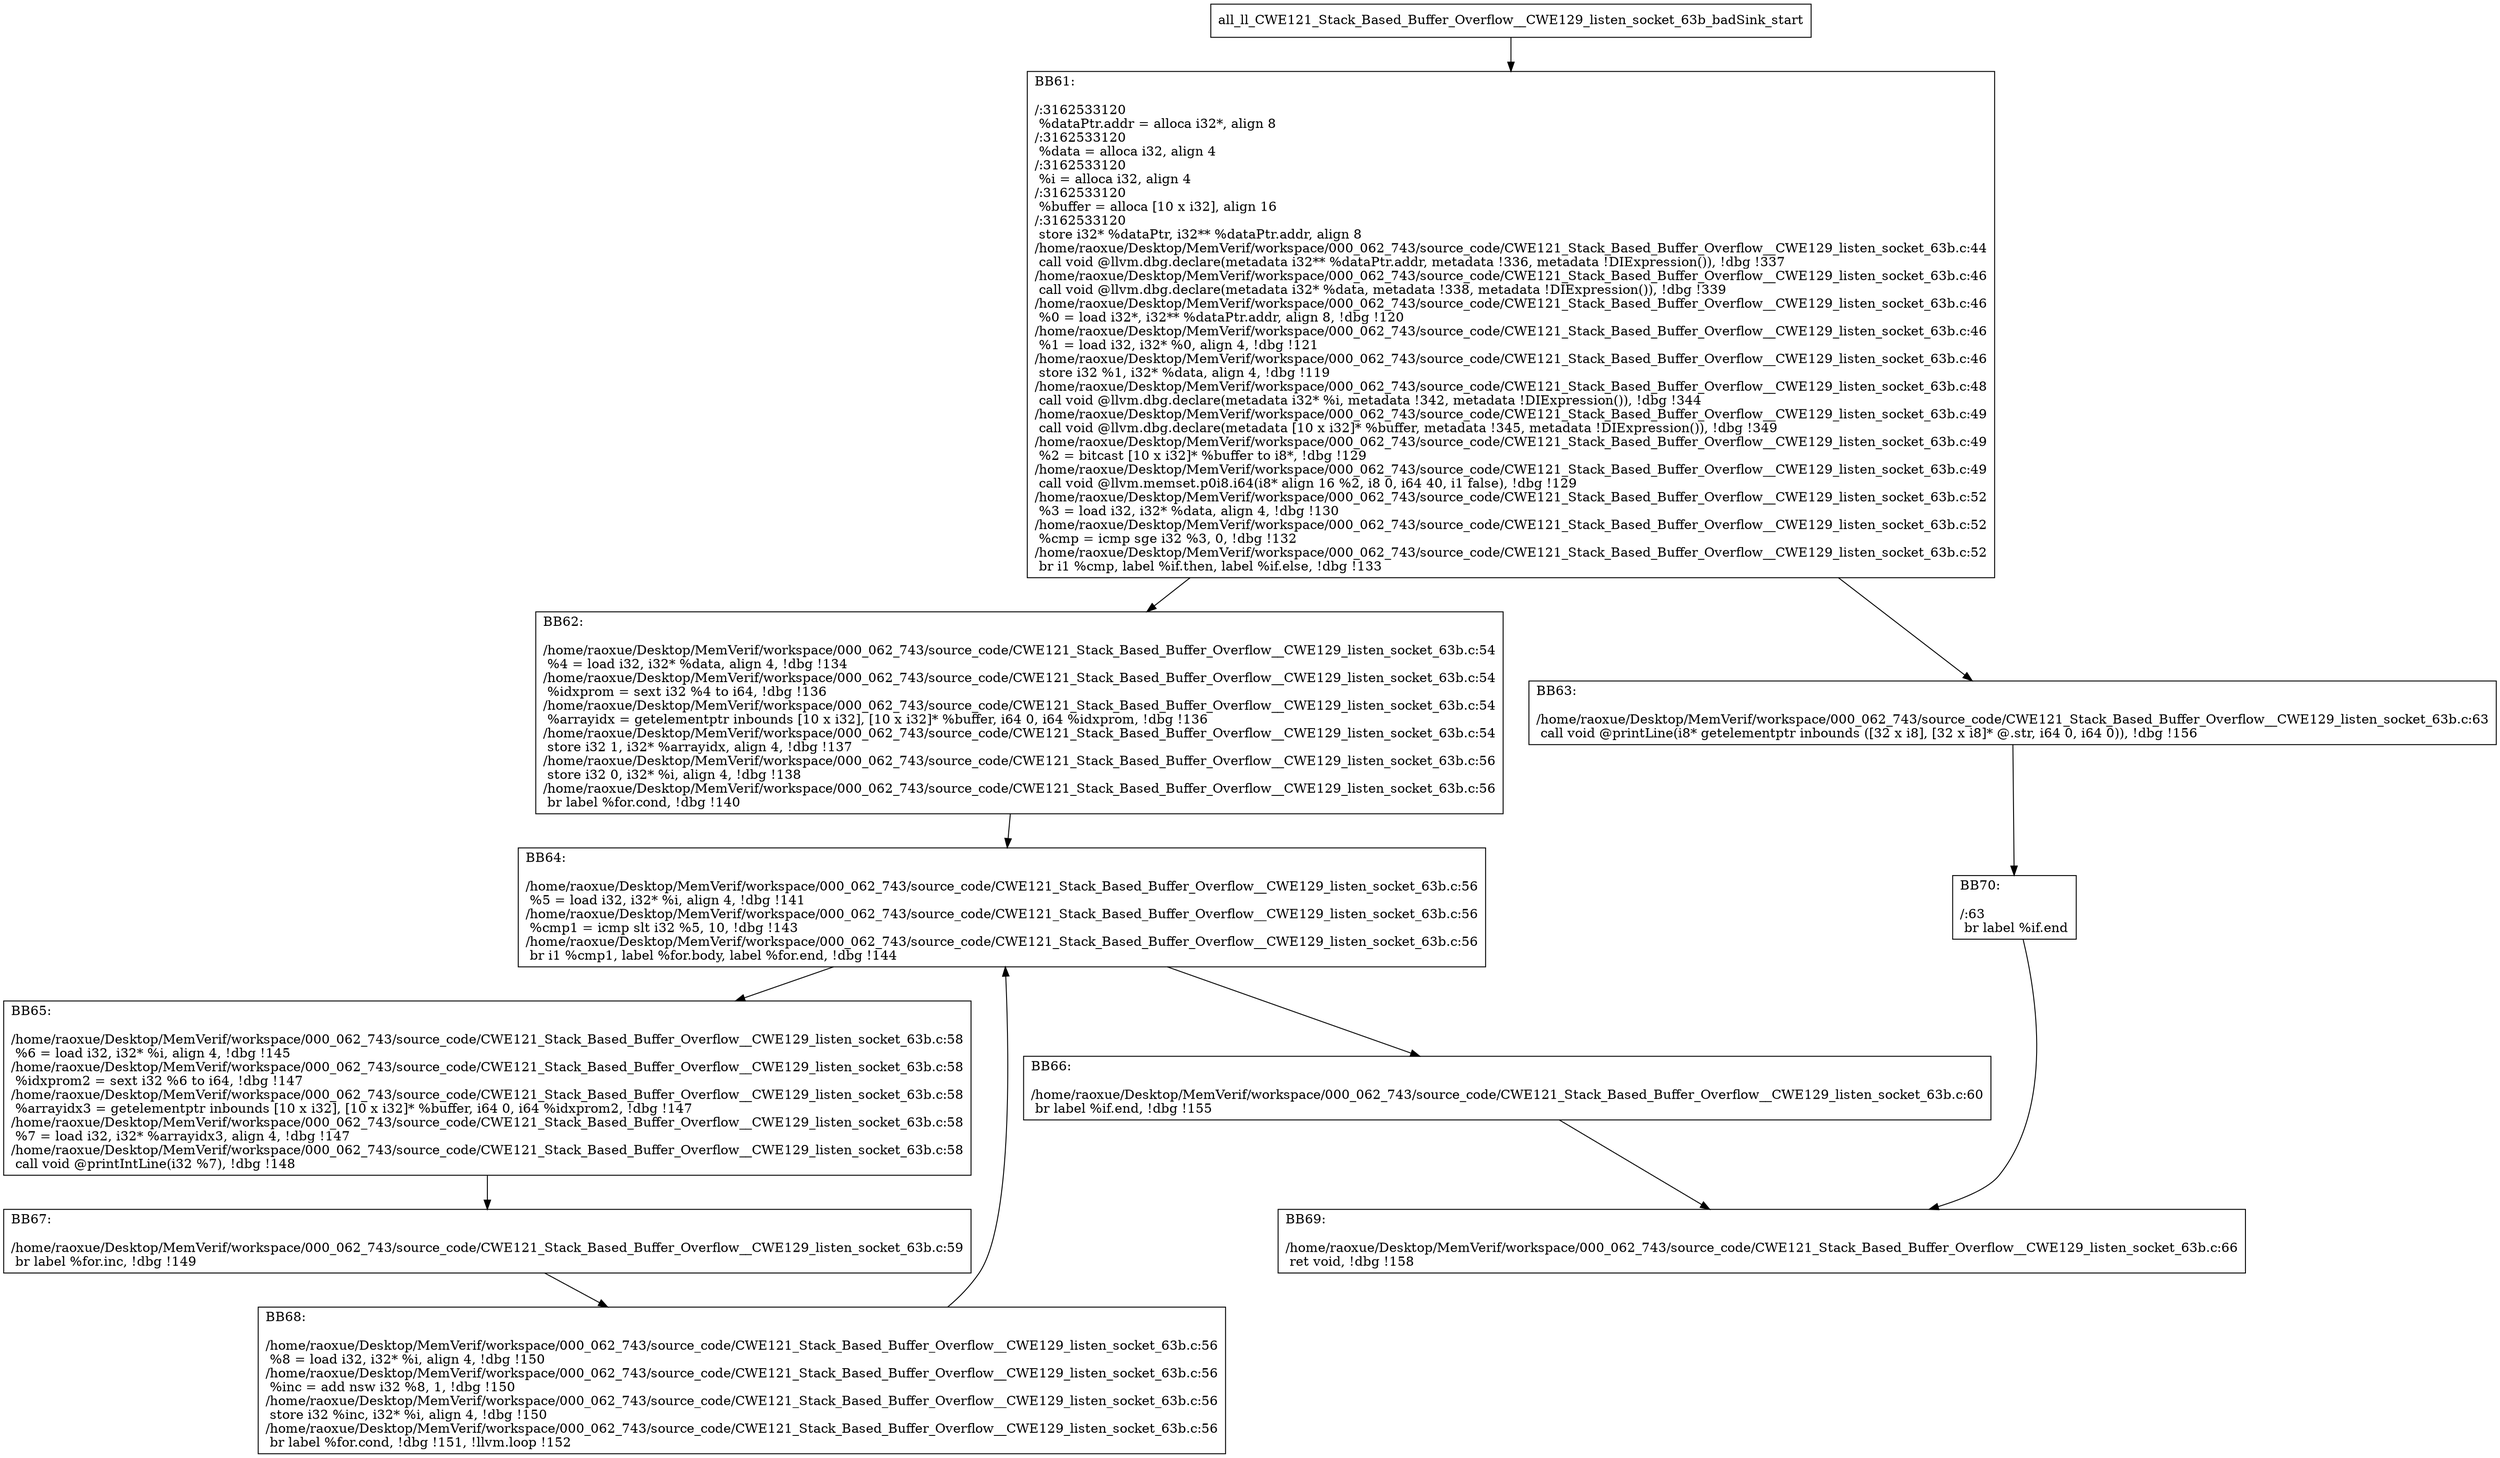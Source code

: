 digraph "CFG for'all_ll_CWE121_Stack_Based_Buffer_Overflow__CWE129_listen_socket_63b_badSink' function" {
	BBall_ll_CWE121_Stack_Based_Buffer_Overflow__CWE129_listen_socket_63b_badSink_start[shape=record,label="{all_ll_CWE121_Stack_Based_Buffer_Overflow__CWE129_listen_socket_63b_badSink_start}"];
	BBall_ll_CWE121_Stack_Based_Buffer_Overflow__CWE129_listen_socket_63b_badSink_start-> all_ll_CWE121_Stack_Based_Buffer_Overflow__CWE129_listen_socket_63b_badSinkBB61;
	all_ll_CWE121_Stack_Based_Buffer_Overflow__CWE129_listen_socket_63b_badSinkBB61 [shape=record, label="{BB61:\l\l/:3162533120\l
  %dataPtr.addr = alloca i32*, align 8\l
/:3162533120\l
  %data = alloca i32, align 4\l
/:3162533120\l
  %i = alloca i32, align 4\l
/:3162533120\l
  %buffer = alloca [10 x i32], align 16\l
/:3162533120\l
  store i32* %dataPtr, i32** %dataPtr.addr, align 8\l
/home/raoxue/Desktop/MemVerif/workspace/000_062_743/source_code/CWE121_Stack_Based_Buffer_Overflow__CWE129_listen_socket_63b.c:44\l
  call void @llvm.dbg.declare(metadata i32** %dataPtr.addr, metadata !336, metadata !DIExpression()), !dbg !337\l
/home/raoxue/Desktop/MemVerif/workspace/000_062_743/source_code/CWE121_Stack_Based_Buffer_Overflow__CWE129_listen_socket_63b.c:46\l
  call void @llvm.dbg.declare(metadata i32* %data, metadata !338, metadata !DIExpression()), !dbg !339\l
/home/raoxue/Desktop/MemVerif/workspace/000_062_743/source_code/CWE121_Stack_Based_Buffer_Overflow__CWE129_listen_socket_63b.c:46\l
  %0 = load i32*, i32** %dataPtr.addr, align 8, !dbg !120\l
/home/raoxue/Desktop/MemVerif/workspace/000_062_743/source_code/CWE121_Stack_Based_Buffer_Overflow__CWE129_listen_socket_63b.c:46\l
  %1 = load i32, i32* %0, align 4, !dbg !121\l
/home/raoxue/Desktop/MemVerif/workspace/000_062_743/source_code/CWE121_Stack_Based_Buffer_Overflow__CWE129_listen_socket_63b.c:46\l
  store i32 %1, i32* %data, align 4, !dbg !119\l
/home/raoxue/Desktop/MemVerif/workspace/000_062_743/source_code/CWE121_Stack_Based_Buffer_Overflow__CWE129_listen_socket_63b.c:48\l
  call void @llvm.dbg.declare(metadata i32* %i, metadata !342, metadata !DIExpression()), !dbg !344\l
/home/raoxue/Desktop/MemVerif/workspace/000_062_743/source_code/CWE121_Stack_Based_Buffer_Overflow__CWE129_listen_socket_63b.c:49\l
  call void @llvm.dbg.declare(metadata [10 x i32]* %buffer, metadata !345, metadata !DIExpression()), !dbg !349\l
/home/raoxue/Desktop/MemVerif/workspace/000_062_743/source_code/CWE121_Stack_Based_Buffer_Overflow__CWE129_listen_socket_63b.c:49\l
  %2 = bitcast [10 x i32]* %buffer to i8*, !dbg !129\l
/home/raoxue/Desktop/MemVerif/workspace/000_062_743/source_code/CWE121_Stack_Based_Buffer_Overflow__CWE129_listen_socket_63b.c:49\l
  call void @llvm.memset.p0i8.i64(i8* align 16 %2, i8 0, i64 40, i1 false), !dbg !129\l
/home/raoxue/Desktop/MemVerif/workspace/000_062_743/source_code/CWE121_Stack_Based_Buffer_Overflow__CWE129_listen_socket_63b.c:52\l
  %3 = load i32, i32* %data, align 4, !dbg !130\l
/home/raoxue/Desktop/MemVerif/workspace/000_062_743/source_code/CWE121_Stack_Based_Buffer_Overflow__CWE129_listen_socket_63b.c:52\l
  %cmp = icmp sge i32 %3, 0, !dbg !132\l
/home/raoxue/Desktop/MemVerif/workspace/000_062_743/source_code/CWE121_Stack_Based_Buffer_Overflow__CWE129_listen_socket_63b.c:52\l
  br i1 %cmp, label %if.then, label %if.else, !dbg !133\l
}"];
	all_ll_CWE121_Stack_Based_Buffer_Overflow__CWE129_listen_socket_63b_badSinkBB61-> all_ll_CWE121_Stack_Based_Buffer_Overflow__CWE129_listen_socket_63b_badSinkBB62;
	all_ll_CWE121_Stack_Based_Buffer_Overflow__CWE129_listen_socket_63b_badSinkBB61-> all_ll_CWE121_Stack_Based_Buffer_Overflow__CWE129_listen_socket_63b_badSinkBB63;
	all_ll_CWE121_Stack_Based_Buffer_Overflow__CWE129_listen_socket_63b_badSinkBB62 [shape=record, label="{BB62:\l\l/home/raoxue/Desktop/MemVerif/workspace/000_062_743/source_code/CWE121_Stack_Based_Buffer_Overflow__CWE129_listen_socket_63b.c:54\l
  %4 = load i32, i32* %data, align 4, !dbg !134\l
/home/raoxue/Desktop/MemVerif/workspace/000_062_743/source_code/CWE121_Stack_Based_Buffer_Overflow__CWE129_listen_socket_63b.c:54\l
  %idxprom = sext i32 %4 to i64, !dbg !136\l
/home/raoxue/Desktop/MemVerif/workspace/000_062_743/source_code/CWE121_Stack_Based_Buffer_Overflow__CWE129_listen_socket_63b.c:54\l
  %arrayidx = getelementptr inbounds [10 x i32], [10 x i32]* %buffer, i64 0, i64 %idxprom, !dbg !136\l
/home/raoxue/Desktop/MemVerif/workspace/000_062_743/source_code/CWE121_Stack_Based_Buffer_Overflow__CWE129_listen_socket_63b.c:54\l
  store i32 1, i32* %arrayidx, align 4, !dbg !137\l
/home/raoxue/Desktop/MemVerif/workspace/000_062_743/source_code/CWE121_Stack_Based_Buffer_Overflow__CWE129_listen_socket_63b.c:56\l
  store i32 0, i32* %i, align 4, !dbg !138\l
/home/raoxue/Desktop/MemVerif/workspace/000_062_743/source_code/CWE121_Stack_Based_Buffer_Overflow__CWE129_listen_socket_63b.c:56\l
  br label %for.cond, !dbg !140\l
}"];
	all_ll_CWE121_Stack_Based_Buffer_Overflow__CWE129_listen_socket_63b_badSinkBB62-> all_ll_CWE121_Stack_Based_Buffer_Overflow__CWE129_listen_socket_63b_badSinkBB64;
	all_ll_CWE121_Stack_Based_Buffer_Overflow__CWE129_listen_socket_63b_badSinkBB64 [shape=record, label="{BB64:\l\l/home/raoxue/Desktop/MemVerif/workspace/000_062_743/source_code/CWE121_Stack_Based_Buffer_Overflow__CWE129_listen_socket_63b.c:56\l
  %5 = load i32, i32* %i, align 4, !dbg !141\l
/home/raoxue/Desktop/MemVerif/workspace/000_062_743/source_code/CWE121_Stack_Based_Buffer_Overflow__CWE129_listen_socket_63b.c:56\l
  %cmp1 = icmp slt i32 %5, 10, !dbg !143\l
/home/raoxue/Desktop/MemVerif/workspace/000_062_743/source_code/CWE121_Stack_Based_Buffer_Overflow__CWE129_listen_socket_63b.c:56\l
  br i1 %cmp1, label %for.body, label %for.end, !dbg !144\l
}"];
	all_ll_CWE121_Stack_Based_Buffer_Overflow__CWE129_listen_socket_63b_badSinkBB64-> all_ll_CWE121_Stack_Based_Buffer_Overflow__CWE129_listen_socket_63b_badSinkBB65;
	all_ll_CWE121_Stack_Based_Buffer_Overflow__CWE129_listen_socket_63b_badSinkBB64-> all_ll_CWE121_Stack_Based_Buffer_Overflow__CWE129_listen_socket_63b_badSinkBB66;
	all_ll_CWE121_Stack_Based_Buffer_Overflow__CWE129_listen_socket_63b_badSinkBB65 [shape=record, label="{BB65:\l\l/home/raoxue/Desktop/MemVerif/workspace/000_062_743/source_code/CWE121_Stack_Based_Buffer_Overflow__CWE129_listen_socket_63b.c:58\l
  %6 = load i32, i32* %i, align 4, !dbg !145\l
/home/raoxue/Desktop/MemVerif/workspace/000_062_743/source_code/CWE121_Stack_Based_Buffer_Overflow__CWE129_listen_socket_63b.c:58\l
  %idxprom2 = sext i32 %6 to i64, !dbg !147\l
/home/raoxue/Desktop/MemVerif/workspace/000_062_743/source_code/CWE121_Stack_Based_Buffer_Overflow__CWE129_listen_socket_63b.c:58\l
  %arrayidx3 = getelementptr inbounds [10 x i32], [10 x i32]* %buffer, i64 0, i64 %idxprom2, !dbg !147\l
/home/raoxue/Desktop/MemVerif/workspace/000_062_743/source_code/CWE121_Stack_Based_Buffer_Overflow__CWE129_listen_socket_63b.c:58\l
  %7 = load i32, i32* %arrayidx3, align 4, !dbg !147\l
/home/raoxue/Desktop/MemVerif/workspace/000_062_743/source_code/CWE121_Stack_Based_Buffer_Overflow__CWE129_listen_socket_63b.c:58\l
  call void @printIntLine(i32 %7), !dbg !148\l
}"];
	all_ll_CWE121_Stack_Based_Buffer_Overflow__CWE129_listen_socket_63b_badSinkBB65-> all_ll_CWE121_Stack_Based_Buffer_Overflow__CWE129_listen_socket_63b_badSinkBB67;
	all_ll_CWE121_Stack_Based_Buffer_Overflow__CWE129_listen_socket_63b_badSinkBB67 [shape=record, label="{BB67:\l\l/home/raoxue/Desktop/MemVerif/workspace/000_062_743/source_code/CWE121_Stack_Based_Buffer_Overflow__CWE129_listen_socket_63b.c:59\l
  br label %for.inc, !dbg !149\l
}"];
	all_ll_CWE121_Stack_Based_Buffer_Overflow__CWE129_listen_socket_63b_badSinkBB67-> all_ll_CWE121_Stack_Based_Buffer_Overflow__CWE129_listen_socket_63b_badSinkBB68;
	all_ll_CWE121_Stack_Based_Buffer_Overflow__CWE129_listen_socket_63b_badSinkBB68 [shape=record, label="{BB68:\l\l/home/raoxue/Desktop/MemVerif/workspace/000_062_743/source_code/CWE121_Stack_Based_Buffer_Overflow__CWE129_listen_socket_63b.c:56\l
  %8 = load i32, i32* %i, align 4, !dbg !150\l
/home/raoxue/Desktop/MemVerif/workspace/000_062_743/source_code/CWE121_Stack_Based_Buffer_Overflow__CWE129_listen_socket_63b.c:56\l
  %inc = add nsw i32 %8, 1, !dbg !150\l
/home/raoxue/Desktop/MemVerif/workspace/000_062_743/source_code/CWE121_Stack_Based_Buffer_Overflow__CWE129_listen_socket_63b.c:56\l
  store i32 %inc, i32* %i, align 4, !dbg !150\l
/home/raoxue/Desktop/MemVerif/workspace/000_062_743/source_code/CWE121_Stack_Based_Buffer_Overflow__CWE129_listen_socket_63b.c:56\l
  br label %for.cond, !dbg !151, !llvm.loop !152\l
}"];
	all_ll_CWE121_Stack_Based_Buffer_Overflow__CWE129_listen_socket_63b_badSinkBB68-> all_ll_CWE121_Stack_Based_Buffer_Overflow__CWE129_listen_socket_63b_badSinkBB64;
	all_ll_CWE121_Stack_Based_Buffer_Overflow__CWE129_listen_socket_63b_badSinkBB66 [shape=record, label="{BB66:\l\l/home/raoxue/Desktop/MemVerif/workspace/000_062_743/source_code/CWE121_Stack_Based_Buffer_Overflow__CWE129_listen_socket_63b.c:60\l
  br label %if.end, !dbg !155\l
}"];
	all_ll_CWE121_Stack_Based_Buffer_Overflow__CWE129_listen_socket_63b_badSinkBB66-> all_ll_CWE121_Stack_Based_Buffer_Overflow__CWE129_listen_socket_63b_badSinkBB69;
	all_ll_CWE121_Stack_Based_Buffer_Overflow__CWE129_listen_socket_63b_badSinkBB63 [shape=record, label="{BB63:\l\l/home/raoxue/Desktop/MemVerif/workspace/000_062_743/source_code/CWE121_Stack_Based_Buffer_Overflow__CWE129_listen_socket_63b.c:63\l
  call void @printLine(i8* getelementptr inbounds ([32 x i8], [32 x i8]* @.str, i64 0, i64 0)), !dbg !156\l
}"];
	all_ll_CWE121_Stack_Based_Buffer_Overflow__CWE129_listen_socket_63b_badSinkBB63-> all_ll_CWE121_Stack_Based_Buffer_Overflow__CWE129_listen_socket_63b_badSinkBB70;
	all_ll_CWE121_Stack_Based_Buffer_Overflow__CWE129_listen_socket_63b_badSinkBB70 [shape=record, label="{BB70:\l\l/:63\l
  br label %if.end\l
}"];
	all_ll_CWE121_Stack_Based_Buffer_Overflow__CWE129_listen_socket_63b_badSinkBB70-> all_ll_CWE121_Stack_Based_Buffer_Overflow__CWE129_listen_socket_63b_badSinkBB69;
	all_ll_CWE121_Stack_Based_Buffer_Overflow__CWE129_listen_socket_63b_badSinkBB69 [shape=record, label="{BB69:\l\l/home/raoxue/Desktop/MemVerif/workspace/000_062_743/source_code/CWE121_Stack_Based_Buffer_Overflow__CWE129_listen_socket_63b.c:66\l
  ret void, !dbg !158\l
}"];
}
